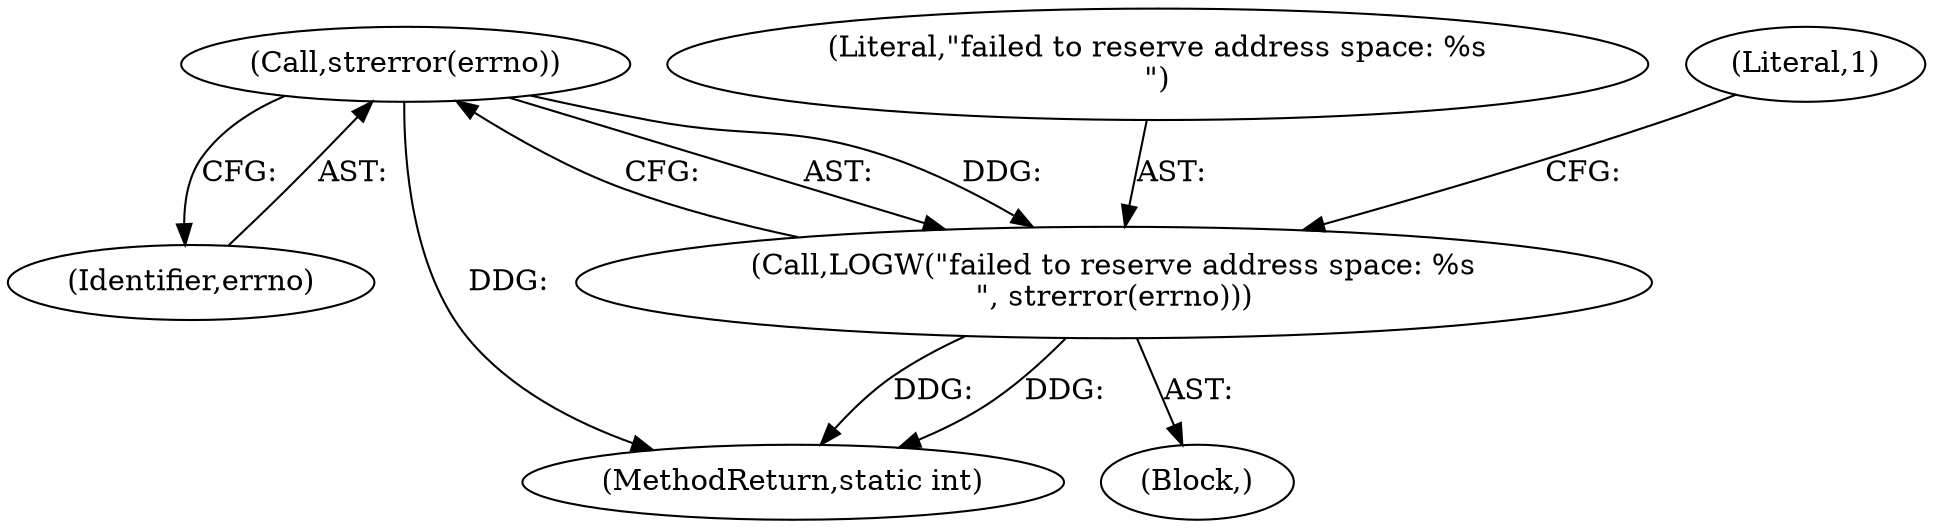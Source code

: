 digraph "0_Android_28a566f7731b4cb76d2a9ba16d997ac5aeb07dad@API" {
"1000220" [label="(Call,strerror(errno))"];
"1000218" [label="(Call,LOGW(\"failed to reserve address space: %s\n\", strerror(errno)))"];
"1000218" [label="(Call,LOGW(\"failed to reserve address space: %s\n\", strerror(errno)))"];
"1000219" [label="(Literal,\"failed to reserve address space: %s\n\")"];
"1000217" [label="(Block,)"];
"1000221" [label="(Identifier,errno)"];
"1000380" [label="(MethodReturn,static int)"];
"1000224" [label="(Literal,1)"];
"1000220" [label="(Call,strerror(errno))"];
"1000220" -> "1000218"  [label="AST: "];
"1000220" -> "1000221"  [label="CFG: "];
"1000221" -> "1000220"  [label="AST: "];
"1000218" -> "1000220"  [label="CFG: "];
"1000220" -> "1000380"  [label="DDG: "];
"1000220" -> "1000218"  [label="DDG: "];
"1000218" -> "1000217"  [label="AST: "];
"1000219" -> "1000218"  [label="AST: "];
"1000224" -> "1000218"  [label="CFG: "];
"1000218" -> "1000380"  [label="DDG: "];
"1000218" -> "1000380"  [label="DDG: "];
}

